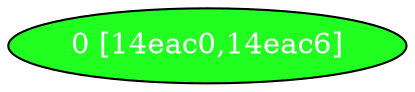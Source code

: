 diGraph libnss3{
	libnss3_0  [style=filled fillcolor="#20FF20" fontcolor="#ffffff" shape=oval label="0 [14eac0,14eac6]"]


}